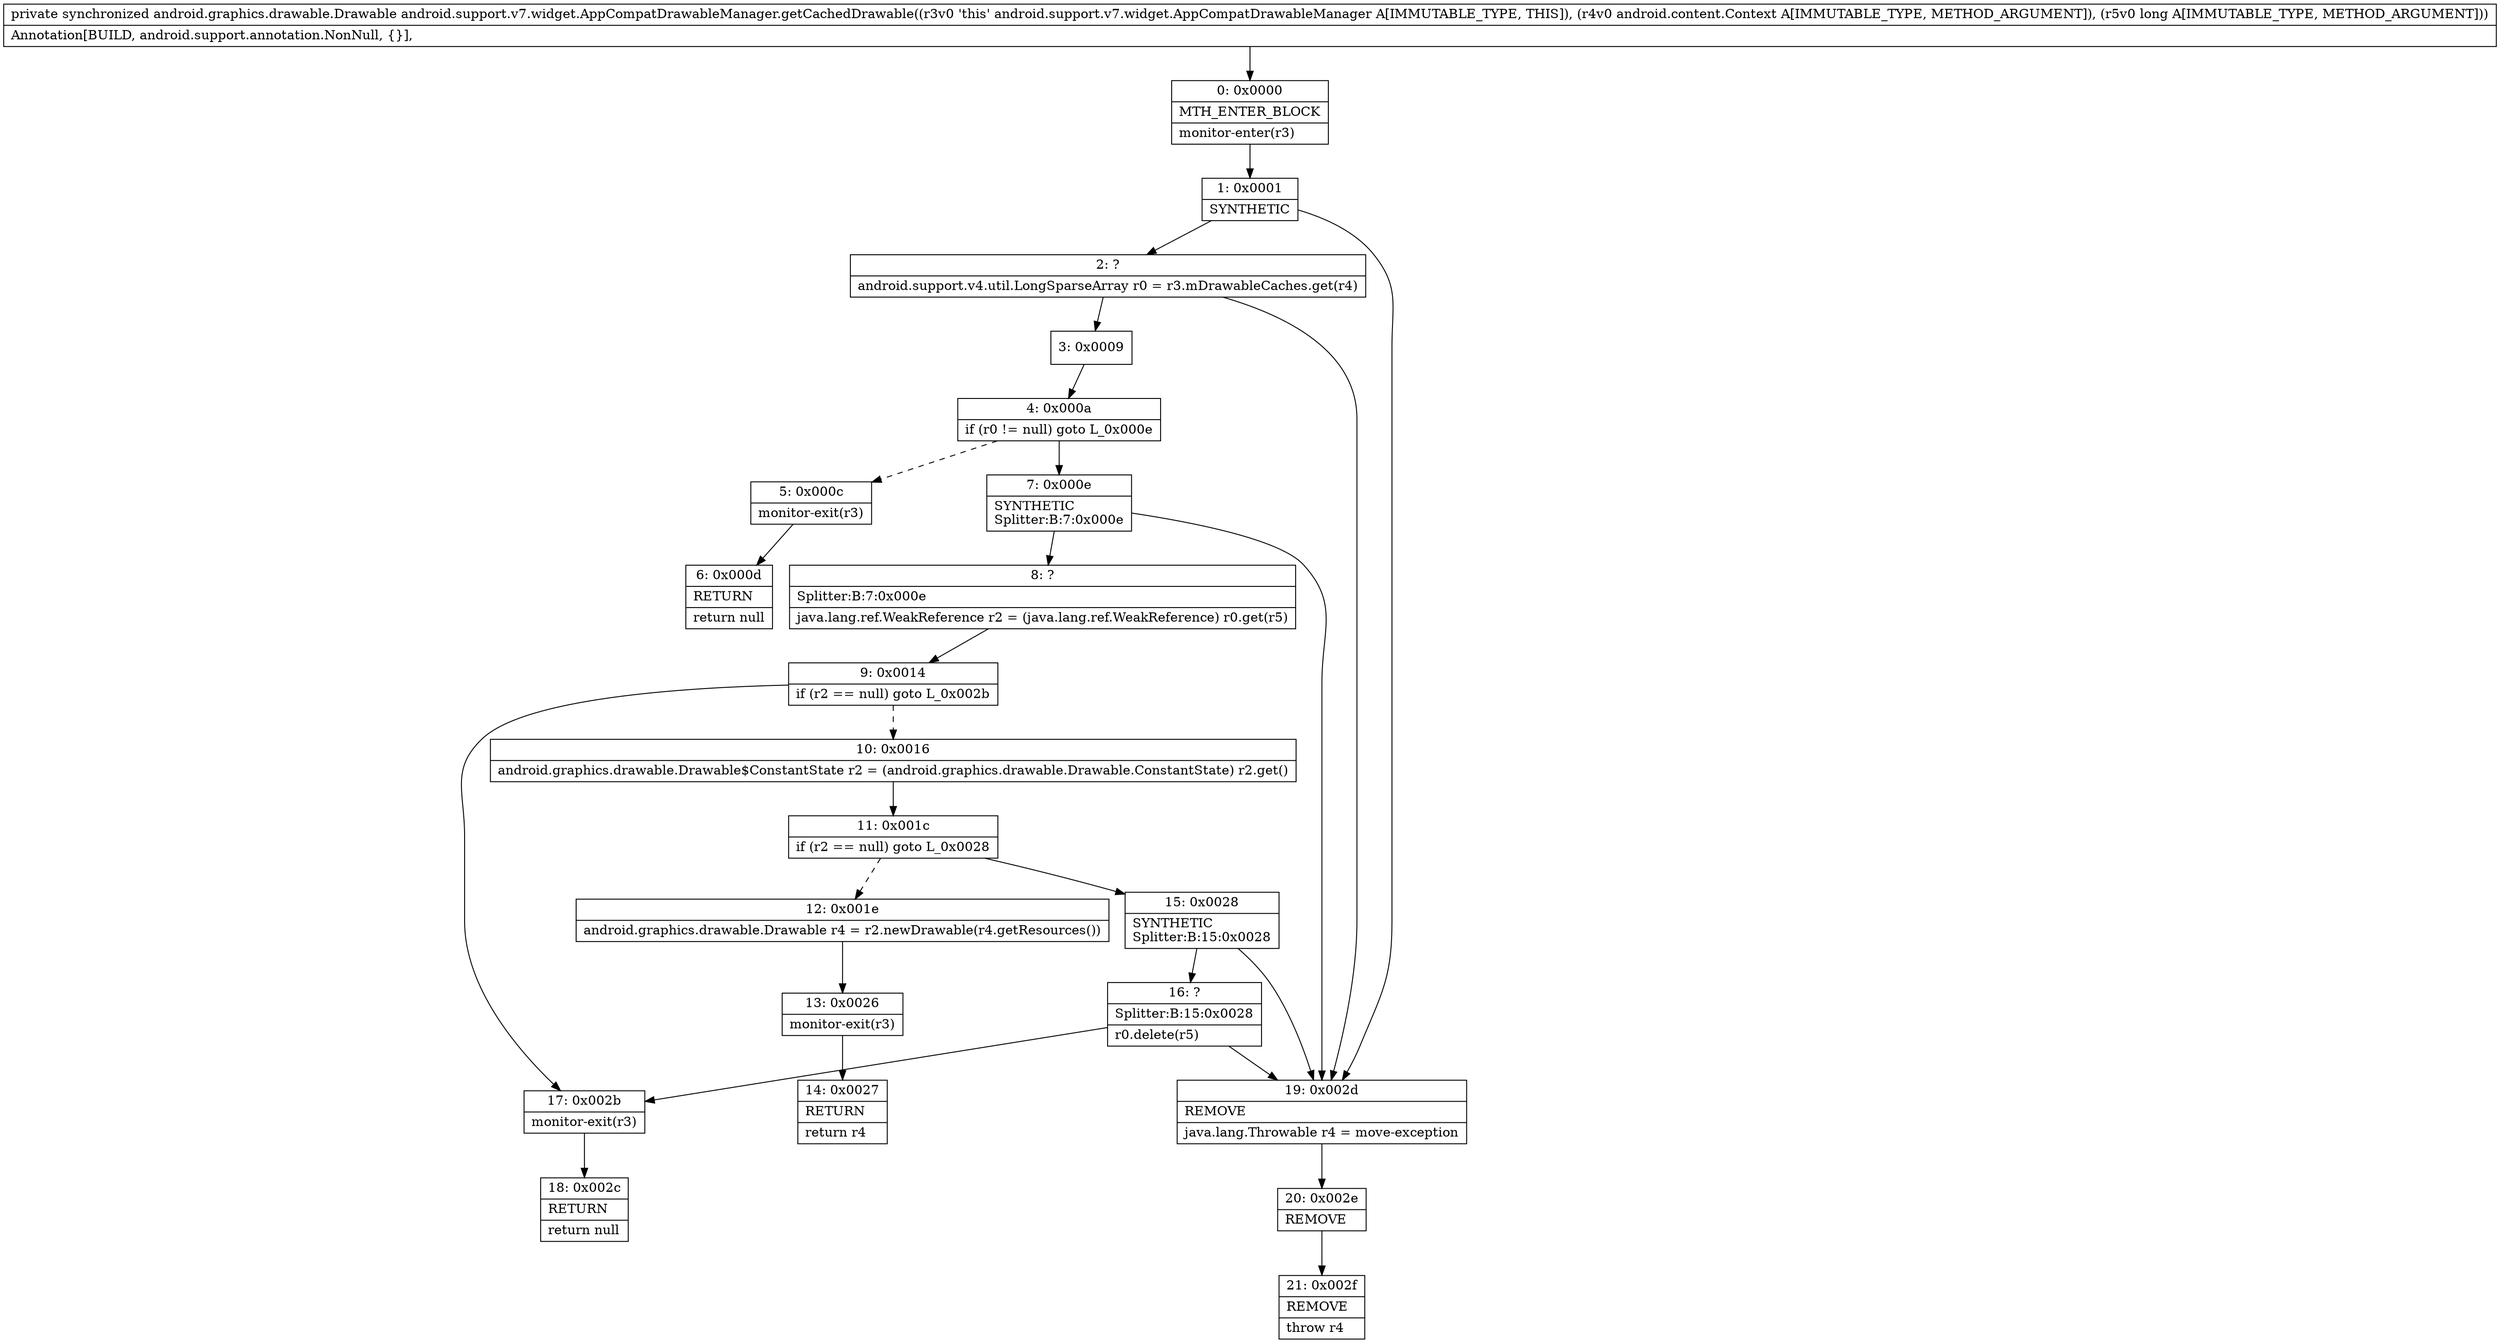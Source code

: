 digraph "CFG forandroid.support.v7.widget.AppCompatDrawableManager.getCachedDrawable(Landroid\/content\/Context;J)Landroid\/graphics\/drawable\/Drawable;" {
Node_0 [shape=record,label="{0\:\ 0x0000|MTH_ENTER_BLOCK\l|monitor\-enter(r3)\l}"];
Node_1 [shape=record,label="{1\:\ 0x0001|SYNTHETIC\l}"];
Node_2 [shape=record,label="{2\:\ ?|android.support.v4.util.LongSparseArray r0 = r3.mDrawableCaches.get(r4)\l}"];
Node_3 [shape=record,label="{3\:\ 0x0009}"];
Node_4 [shape=record,label="{4\:\ 0x000a|if (r0 != null) goto L_0x000e\l}"];
Node_5 [shape=record,label="{5\:\ 0x000c|monitor\-exit(r3)\l}"];
Node_6 [shape=record,label="{6\:\ 0x000d|RETURN\l|return null\l}"];
Node_7 [shape=record,label="{7\:\ 0x000e|SYNTHETIC\lSplitter:B:7:0x000e\l}"];
Node_8 [shape=record,label="{8\:\ ?|Splitter:B:7:0x000e\l|java.lang.ref.WeakReference r2 = (java.lang.ref.WeakReference) r0.get(r5)\l}"];
Node_9 [shape=record,label="{9\:\ 0x0014|if (r2 == null) goto L_0x002b\l}"];
Node_10 [shape=record,label="{10\:\ 0x0016|android.graphics.drawable.Drawable$ConstantState r2 = (android.graphics.drawable.Drawable.ConstantState) r2.get()\l}"];
Node_11 [shape=record,label="{11\:\ 0x001c|if (r2 == null) goto L_0x0028\l}"];
Node_12 [shape=record,label="{12\:\ 0x001e|android.graphics.drawable.Drawable r4 = r2.newDrawable(r4.getResources())\l}"];
Node_13 [shape=record,label="{13\:\ 0x0026|monitor\-exit(r3)\l}"];
Node_14 [shape=record,label="{14\:\ 0x0027|RETURN\l|return r4\l}"];
Node_15 [shape=record,label="{15\:\ 0x0028|SYNTHETIC\lSplitter:B:15:0x0028\l}"];
Node_16 [shape=record,label="{16\:\ ?|Splitter:B:15:0x0028\l|r0.delete(r5)\l}"];
Node_17 [shape=record,label="{17\:\ 0x002b|monitor\-exit(r3)\l}"];
Node_18 [shape=record,label="{18\:\ 0x002c|RETURN\l|return null\l}"];
Node_19 [shape=record,label="{19\:\ 0x002d|REMOVE\l|java.lang.Throwable r4 = move\-exception\l}"];
Node_20 [shape=record,label="{20\:\ 0x002e|REMOVE\l}"];
Node_21 [shape=record,label="{21\:\ 0x002f|REMOVE\l|throw r4\l}"];
MethodNode[shape=record,label="{private synchronized android.graphics.drawable.Drawable android.support.v7.widget.AppCompatDrawableManager.getCachedDrawable((r3v0 'this' android.support.v7.widget.AppCompatDrawableManager A[IMMUTABLE_TYPE, THIS]), (r4v0 android.content.Context A[IMMUTABLE_TYPE, METHOD_ARGUMENT]), (r5v0 long A[IMMUTABLE_TYPE, METHOD_ARGUMENT]))  | Annotation[BUILD, android.support.annotation.NonNull, \{\}], \l}"];
MethodNode -> Node_0;
Node_0 -> Node_1;
Node_1 -> Node_2;
Node_1 -> Node_19;
Node_2 -> Node_3;
Node_2 -> Node_19;
Node_3 -> Node_4;
Node_4 -> Node_5[style=dashed];
Node_4 -> Node_7;
Node_5 -> Node_6;
Node_7 -> Node_8;
Node_7 -> Node_19;
Node_8 -> Node_9;
Node_9 -> Node_10[style=dashed];
Node_9 -> Node_17;
Node_10 -> Node_11;
Node_11 -> Node_12[style=dashed];
Node_11 -> Node_15;
Node_12 -> Node_13;
Node_13 -> Node_14;
Node_15 -> Node_16;
Node_15 -> Node_19;
Node_16 -> Node_17;
Node_16 -> Node_19;
Node_17 -> Node_18;
Node_19 -> Node_20;
Node_20 -> Node_21;
}

